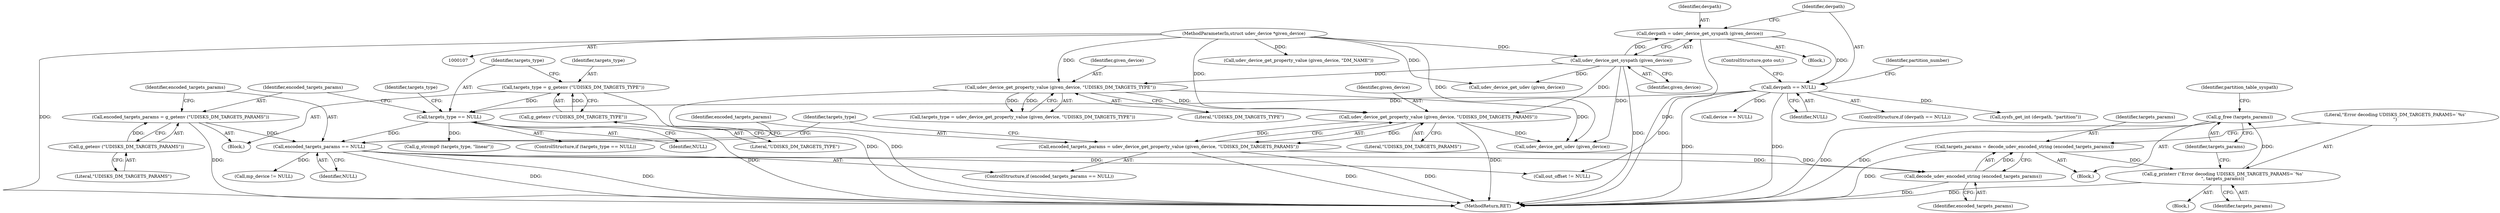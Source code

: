 digraph "0_udisks_0fcc7cb3b66f23fac53ae08647aa0007a2bd56c4_0@API" {
"1000275" [label="(Call,g_free (targets_params))"];
"1000272" [label="(Call,g_printerr (\"Error decoding UDISKS_DM_TARGETS_PARAMS=`%s'\n\", targets_params))"];
"1000267" [label="(Call,targets_params = decode_udev_encoded_string (encoded_targets_params))"];
"1000269" [label="(Call,decode_udev_encoded_string (encoded_targets_params))"];
"1000250" [label="(Call,encoded_targets_params == NULL)"];
"1000245" [label="(Call,encoded_targets_params = g_getenv (\"UDISKS_DM_TARGETS_PARAMS\"))"];
"1000247" [label="(Call,g_getenv (\"UDISKS_DM_TARGETS_PARAMS\"))"];
"1000237" [label="(Call,targets_type == NULL)"];
"1000232" [label="(Call,targets_type = g_getenv (\"UDISKS_DM_TARGETS_TYPE\"))"];
"1000234" [label="(Call,g_getenv (\"UDISKS_DM_TARGETS_TYPE\"))"];
"1000141" [label="(Call,devpath == NULL)"];
"1000136" [label="(Call,devpath = udev_device_get_syspath (given_device))"];
"1000138" [label="(Call,udev_device_get_syspath (given_device))"];
"1000108" [label="(MethodParameterIn,struct udev_device *given_device)"];
"1000253" [label="(Call,encoded_targets_params = udev_device_get_property_value (given_device, \"UDISKS_DM_TARGETS_PARAMS\"))"];
"1000255" [label="(Call,udev_device_get_property_value (given_device, \"UDISKS_DM_TARGETS_PARAMS\"))"];
"1000242" [label="(Call,udev_device_get_property_value (given_device, \"UDISKS_DM_TARGETS_TYPE\"))"];
"1000137" [label="(Identifier,devpath)"];
"1000238" [label="(Identifier,targets_type)"];
"1000234" [label="(Call,g_getenv (\"UDISKS_DM_TARGETS_TYPE\"))"];
"1000261" [label="(Identifier,targets_type)"];
"1000252" [label="(Identifier,NULL)"];
"1000250" [label="(Call,encoded_targets_params == NULL)"];
"1000283" [label="(Call,udev_device_get_udev (given_device))"];
"1000141" [label="(Call,devpath == NULL)"];
"1000147" [label="(Call,sysfs_get_int (devpath, \"partition\"))"];
"1000253" [label="(Call,encoded_targets_params = udev_device_get_property_value (given_device, \"UDISKS_DM_TARGETS_PARAMS\"))"];
"1000146" [label="(Identifier,partition_number)"];
"1000273" [label="(Literal,\"Error decoding UDISKS_DM_TARGETS_PARAMS=`%s'\n\")"];
"1000268" [label="(Identifier,targets_params)"];
"1000446" [label="(MethodReturn,RET)"];
"1000233" [label="(Identifier,targets_type)"];
"1000229" [label="(Block,)"];
"1000254" [label="(Identifier,encoded_targets_params)"];
"1000241" [label="(Identifier,targets_type)"];
"1000276" [label="(Identifier,targets_params)"];
"1000232" [label="(Call,targets_type = g_getenv (\"UDISKS_DM_TARGETS_TYPE\"))"];
"1000144" [label="(ControlStructure,goto out;)"];
"1000192" [label="(Call,device == NULL)"];
"1000269" [label="(Call,decode_udev_encoded_string (encoded_targets_params))"];
"1000243" [label="(Identifier,given_device)"];
"1000410" [label="(Call,out_offset != NULL)"];
"1000139" [label="(Identifier,given_device)"];
"1000270" [label="(Identifier,encoded_targets_params)"];
"1000275" [label="(Call,g_free (targets_params))"];
"1000114" [label="(Block,)"];
"1000272" [label="(Call,g_printerr (\"Error decoding UDISKS_DM_TARGETS_PARAMS=`%s'\n\", targets_params))"];
"1000242" [label="(Call,udev_device_get_property_value (given_device, \"UDISKS_DM_TARGETS_TYPE\"))"];
"1000264" [label="(Block,)"];
"1000255" [label="(Call,udev_device_get_property_value (given_device, \"UDISKS_DM_TARGETS_PARAMS\"))"];
"1000257" [label="(Literal,\"UDISKS_DM_TARGETS_PARAMS\")"];
"1000143" [label="(Identifier,NULL)"];
"1000245" [label="(Call,encoded_targets_params = g_getenv (\"UDISKS_DM_TARGETS_PARAMS\"))"];
"1000136" [label="(Call,devpath = udev_device_get_syspath (given_device))"];
"1000249" [label="(ControlStructure,if (encoded_targets_params == NULL))"];
"1000260" [label="(Call,g_strcmp0 (targets_type, \"linear\"))"];
"1000188" [label="(Call,udev_device_get_udev (given_device))"];
"1000247" [label="(Call,g_getenv (\"UDISKS_DM_TARGETS_PARAMS\"))"];
"1000267" [label="(Call,targets_params = decode_udev_encoded_string (encoded_targets_params))"];
"1000398" [label="(Identifier,partition_table_syspath)"];
"1000138" [label="(Call,udev_device_get_syspath (given_device))"];
"1000256" [label="(Identifier,given_device)"];
"1000271" [label="(Block,)"];
"1000237" [label="(Call,targets_type == NULL)"];
"1000246" [label="(Identifier,encoded_targets_params)"];
"1000240" [label="(Call,targets_type = udev_device_get_property_value (given_device, \"UDISKS_DM_TARGETS_TYPE\"))"];
"1000140" [label="(ControlStructure,if (devpath == NULL))"];
"1000108" [label="(MethodParameterIn,struct udev_device *given_device)"];
"1000236" [label="(ControlStructure,if (targets_type == NULL))"];
"1000142" [label="(Identifier,devpath)"];
"1000244" [label="(Literal,\"UDISKS_DM_TARGETS_TYPE\")"];
"1000239" [label="(Identifier,NULL)"];
"1000251" [label="(Identifier,encoded_targets_params)"];
"1000290" [label="(Call,mp_device != NULL)"];
"1000235" [label="(Literal,\"UDISKS_DM_TARGETS_TYPE\")"];
"1000274" [label="(Identifier,targets_params)"];
"1000309" [label="(Call,udev_device_get_property_value (given_device, \"DM_NAME\"))"];
"1000248" [label="(Literal,\"UDISKS_DM_TARGETS_PARAMS\")"];
"1000275" -> "1000264"  [label="AST: "];
"1000275" -> "1000276"  [label="CFG: "];
"1000276" -> "1000275"  [label="AST: "];
"1000398" -> "1000275"  [label="CFG: "];
"1000275" -> "1000446"  [label="DDG: "];
"1000275" -> "1000446"  [label="DDG: "];
"1000272" -> "1000275"  [label="DDG: "];
"1000272" -> "1000271"  [label="AST: "];
"1000272" -> "1000274"  [label="CFG: "];
"1000273" -> "1000272"  [label="AST: "];
"1000274" -> "1000272"  [label="AST: "];
"1000276" -> "1000272"  [label="CFG: "];
"1000272" -> "1000446"  [label="DDG: "];
"1000267" -> "1000272"  [label="DDG: "];
"1000267" -> "1000264"  [label="AST: "];
"1000267" -> "1000269"  [label="CFG: "];
"1000268" -> "1000267"  [label="AST: "];
"1000269" -> "1000267"  [label="AST: "];
"1000273" -> "1000267"  [label="CFG: "];
"1000267" -> "1000446"  [label="DDG: "];
"1000269" -> "1000267"  [label="DDG: "];
"1000269" -> "1000270"  [label="CFG: "];
"1000270" -> "1000269"  [label="AST: "];
"1000269" -> "1000446"  [label="DDG: "];
"1000250" -> "1000269"  [label="DDG: "];
"1000253" -> "1000269"  [label="DDG: "];
"1000250" -> "1000249"  [label="AST: "];
"1000250" -> "1000252"  [label="CFG: "];
"1000251" -> "1000250"  [label="AST: "];
"1000252" -> "1000250"  [label="AST: "];
"1000254" -> "1000250"  [label="CFG: "];
"1000261" -> "1000250"  [label="CFG: "];
"1000250" -> "1000446"  [label="DDG: "];
"1000250" -> "1000446"  [label="DDG: "];
"1000245" -> "1000250"  [label="DDG: "];
"1000237" -> "1000250"  [label="DDG: "];
"1000250" -> "1000290"  [label="DDG: "];
"1000250" -> "1000410"  [label="DDG: "];
"1000245" -> "1000229"  [label="AST: "];
"1000245" -> "1000247"  [label="CFG: "];
"1000246" -> "1000245"  [label="AST: "];
"1000247" -> "1000245"  [label="AST: "];
"1000251" -> "1000245"  [label="CFG: "];
"1000245" -> "1000446"  [label="DDG: "];
"1000247" -> "1000245"  [label="DDG: "];
"1000247" -> "1000248"  [label="CFG: "];
"1000248" -> "1000247"  [label="AST: "];
"1000237" -> "1000236"  [label="AST: "];
"1000237" -> "1000239"  [label="CFG: "];
"1000238" -> "1000237"  [label="AST: "];
"1000239" -> "1000237"  [label="AST: "];
"1000241" -> "1000237"  [label="CFG: "];
"1000246" -> "1000237"  [label="CFG: "];
"1000237" -> "1000446"  [label="DDG: "];
"1000232" -> "1000237"  [label="DDG: "];
"1000141" -> "1000237"  [label="DDG: "];
"1000237" -> "1000260"  [label="DDG: "];
"1000232" -> "1000229"  [label="AST: "];
"1000232" -> "1000234"  [label="CFG: "];
"1000233" -> "1000232"  [label="AST: "];
"1000234" -> "1000232"  [label="AST: "];
"1000238" -> "1000232"  [label="CFG: "];
"1000232" -> "1000446"  [label="DDG: "];
"1000234" -> "1000232"  [label="DDG: "];
"1000234" -> "1000235"  [label="CFG: "];
"1000235" -> "1000234"  [label="AST: "];
"1000141" -> "1000140"  [label="AST: "];
"1000141" -> "1000143"  [label="CFG: "];
"1000142" -> "1000141"  [label="AST: "];
"1000143" -> "1000141"  [label="AST: "];
"1000144" -> "1000141"  [label="CFG: "];
"1000146" -> "1000141"  [label="CFG: "];
"1000141" -> "1000446"  [label="DDG: "];
"1000141" -> "1000446"  [label="DDG: "];
"1000136" -> "1000141"  [label="DDG: "];
"1000141" -> "1000147"  [label="DDG: "];
"1000141" -> "1000192"  [label="DDG: "];
"1000141" -> "1000410"  [label="DDG: "];
"1000136" -> "1000114"  [label="AST: "];
"1000136" -> "1000138"  [label="CFG: "];
"1000137" -> "1000136"  [label="AST: "];
"1000138" -> "1000136"  [label="AST: "];
"1000142" -> "1000136"  [label="CFG: "];
"1000136" -> "1000446"  [label="DDG: "];
"1000138" -> "1000136"  [label="DDG: "];
"1000138" -> "1000139"  [label="CFG: "];
"1000139" -> "1000138"  [label="AST: "];
"1000138" -> "1000446"  [label="DDG: "];
"1000108" -> "1000138"  [label="DDG: "];
"1000138" -> "1000188"  [label="DDG: "];
"1000138" -> "1000242"  [label="DDG: "];
"1000138" -> "1000255"  [label="DDG: "];
"1000138" -> "1000283"  [label="DDG: "];
"1000108" -> "1000107"  [label="AST: "];
"1000108" -> "1000446"  [label="DDG: "];
"1000108" -> "1000188"  [label="DDG: "];
"1000108" -> "1000242"  [label="DDG: "];
"1000108" -> "1000255"  [label="DDG: "];
"1000108" -> "1000283"  [label="DDG: "];
"1000108" -> "1000309"  [label="DDG: "];
"1000253" -> "1000249"  [label="AST: "];
"1000253" -> "1000255"  [label="CFG: "];
"1000254" -> "1000253"  [label="AST: "];
"1000255" -> "1000253"  [label="AST: "];
"1000261" -> "1000253"  [label="CFG: "];
"1000253" -> "1000446"  [label="DDG: "];
"1000253" -> "1000446"  [label="DDG: "];
"1000255" -> "1000253"  [label="DDG: "];
"1000255" -> "1000253"  [label="DDG: "];
"1000255" -> "1000257"  [label="CFG: "];
"1000256" -> "1000255"  [label="AST: "];
"1000257" -> "1000255"  [label="AST: "];
"1000255" -> "1000446"  [label="DDG: "];
"1000242" -> "1000255"  [label="DDG: "];
"1000255" -> "1000283"  [label="DDG: "];
"1000242" -> "1000240"  [label="AST: "];
"1000242" -> "1000244"  [label="CFG: "];
"1000243" -> "1000242"  [label="AST: "];
"1000244" -> "1000242"  [label="AST: "];
"1000240" -> "1000242"  [label="CFG: "];
"1000242" -> "1000446"  [label="DDG: "];
"1000242" -> "1000240"  [label="DDG: "];
"1000242" -> "1000240"  [label="DDG: "];
"1000242" -> "1000283"  [label="DDG: "];
}
